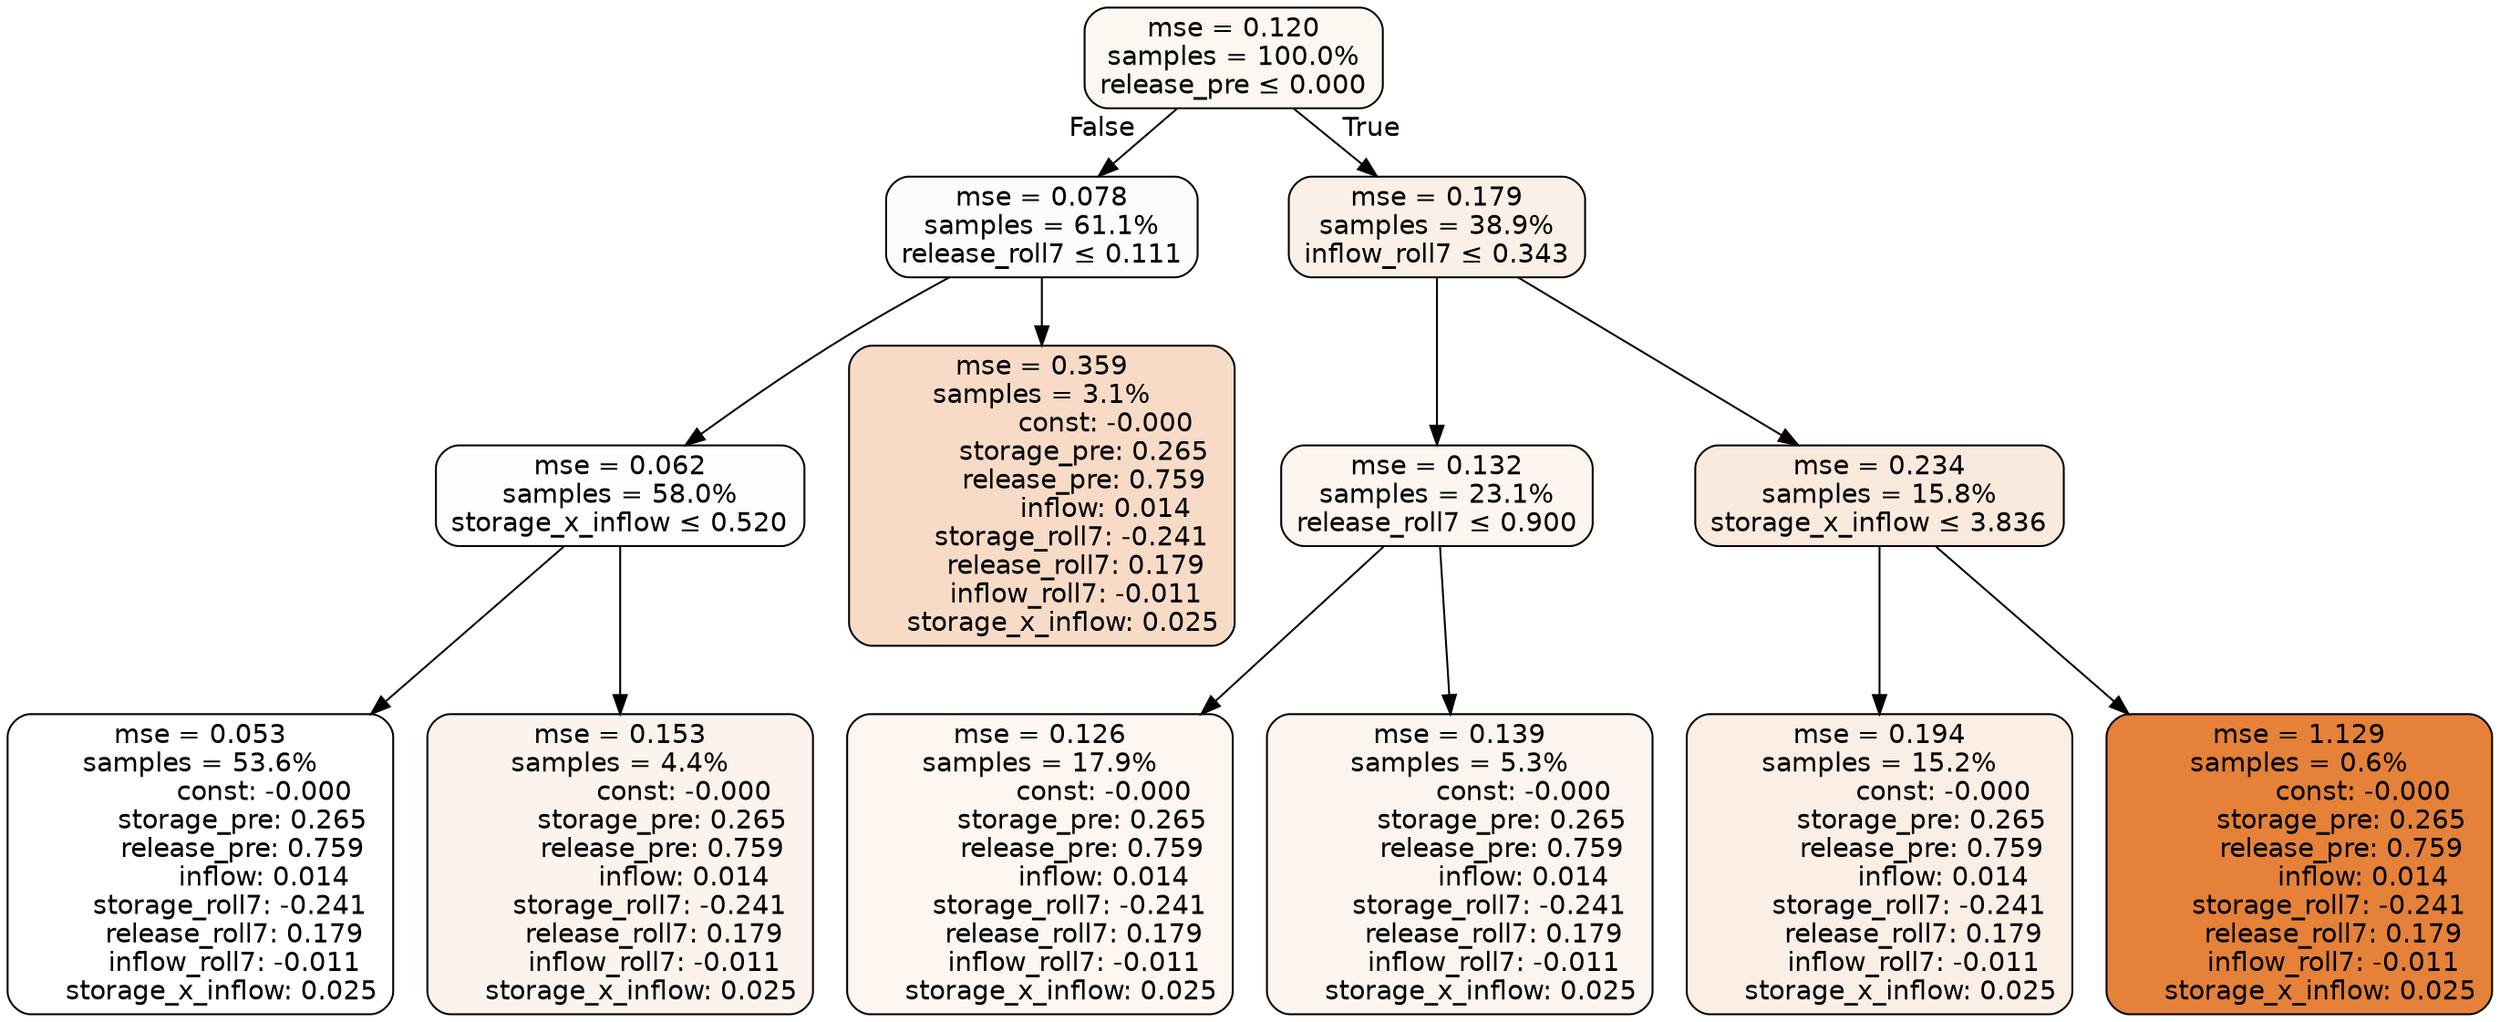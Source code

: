 digraph tree {
node [shape=rectangle, style="filled, rounded", color="black", fontname=helvetica] ;
edge [fontname=helvetica] ;
	"0" [label="mse = 0.120
samples = 100.0%
release_pre &le; 0.000", fillcolor="#fdf7f2"]
	"1" [label="mse = 0.078
samples = 61.1%
release_roll7 &le; 0.111", fillcolor="#fefcfa"]
	"2" [label="mse = 0.062
samples = 58.0%
storage_x_inflow &le; 0.520", fillcolor="#fefdfd"]
	"3" [label="mse = 0.053
samples = 53.6%
               const: -0.000
          storage_pre: 0.265
          release_pre: 0.759
               inflow: 0.014
       storage_roll7: -0.241
        release_roll7: 0.179
        inflow_roll7: -0.011
     storage_x_inflow: 0.025", fillcolor="#ffffff"]
	"4" [label="mse = 0.153
samples = 4.4%
               const: -0.000
          storage_pre: 0.265
          release_pre: 0.759
               inflow: 0.014
       storage_roll7: -0.241
        release_roll7: 0.179
        inflow_roll7: -0.011
     storage_x_inflow: 0.025", fillcolor="#fcf3ec"]
	"5" [label="mse = 0.359
samples = 3.1%
               const: -0.000
          storage_pre: 0.265
          release_pre: 0.759
               inflow: 0.014
       storage_roll7: -0.241
        release_roll7: 0.179
        inflow_roll7: -0.011
     storage_x_inflow: 0.025", fillcolor="#f7dbc6"]
	"6" [label="mse = 0.179
samples = 38.9%
inflow_roll7 &le; 0.343", fillcolor="#fbf0e7"]
	"7" [label="mse = 0.132
samples = 23.1%
release_roll7 &le; 0.900", fillcolor="#fdf5f0"]
	"8" [label="mse = 0.126
samples = 17.9%
               const: -0.000
          storage_pre: 0.265
          release_pre: 0.759
               inflow: 0.014
       storage_roll7: -0.241
        release_roll7: 0.179
        inflow_roll7: -0.011
     storage_x_inflow: 0.025", fillcolor="#fdf6f1"]
	"9" [label="mse = 0.139
samples = 5.3%
               const: -0.000
          storage_pre: 0.265
          release_pre: 0.759
               inflow: 0.014
       storage_roll7: -0.241
        release_roll7: 0.179
        inflow_roll7: -0.011
     storage_x_inflow: 0.025", fillcolor="#fcf4ef"]
	"10" [label="mse = 0.234
samples = 15.8%
storage_x_inflow &le; 3.836", fillcolor="#fae9dd"]
	"11" [label="mse = 0.194
samples = 15.2%
               const: -0.000
          storage_pre: 0.265
          release_pre: 0.759
               inflow: 0.014
       storage_roll7: -0.241
        release_roll7: 0.179
        inflow_roll7: -0.011
     storage_x_inflow: 0.025", fillcolor="#fbeee5"]
	"12" [label="mse = 1.129
samples = 0.6%
               const: -0.000
          storage_pre: 0.265
          release_pre: 0.759
               inflow: 0.014
       storage_roll7: -0.241
        release_roll7: 0.179
        inflow_roll7: -0.011
     storage_x_inflow: 0.025", fillcolor="#e58139"]

	"0" -> "1" [labeldistance=2.5, labelangle=45, headlabel="False"]
	"1" -> "2"
	"2" -> "3"
	"2" -> "4"
	"1" -> "5"
	"0" -> "6" [labeldistance=2.5, labelangle=-45, headlabel="True"]
	"6" -> "7"
	"7" -> "8"
	"7" -> "9"
	"6" -> "10"
	"10" -> "11"
	"10" -> "12"
}